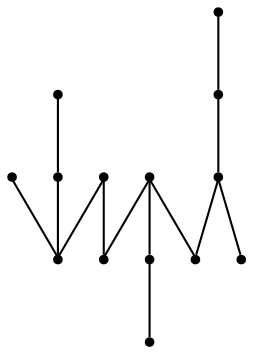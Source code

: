 graph {
  node [shape=point,comment="{\"directed\":false,\"doi\":\"10.1007/978-3-031-49272-3_14\",\"figure\":\"3 (3)\"}"]

  v0 [pos="1490.1592453843355,742.794605645187"]
  v1 [pos="1441.1347373454535,926.6299019338037"]
  v2 [pos="1441.1347373454535,902.1180119158627"]
  v3 [pos="1392.1135041100829,755.0495650457626"]
  v4 [pos="1392.113504110083,742.794605645187"]
  v5 [pos="1343.088996071201,779.5625042597369"]
  v6 [pos="1343.088996071201,742.794605645187"]
  v7 [pos="1294.0644880323193,742.794605645187"]
  v8 [pos="1294.0644880323193,877.6071710939548"]
  v9 [pos="1367.6001372933324,951.1429683230549"]
  v10 [pos="1245.0399799934376,853.0972522928035"]
  v11 [pos="1245.0399799934376,828.5853622748626"]
  v12 [pos="1196.0186195812319,804.0743942776779"]
  v13 [pos="1196.018619581232,791.8185128563457"]

  v0 -- v2 [id="-1",pos="1490.1592453843355,742.794605645187 1490.1581961754432,902.1180119158627 1490.1581961754432,902.1180119158627 1490.1581961754432,902.1180119158627 1441.1347373454535,902.1180119158627 1441.1347373454535,902.1180119158627 1441.1347373454535,902.1180119158627"]
  v1 -- v2 [id="-2",pos="1441.1347373454535,926.6299019338037 1441.1347373454535,902.1180119158627 1441.1347373454535,902.1180119158627 1441.1347373454535,902.1180119158627"]
  v1 -- v9 [id="-4",pos="1441.1347373454535,926.6299019338037 1441.1338153133968,951.1419191270215 1441.1338153133968,951.1419191270215 1441.1338153133968,951.1419191270215 1367.6001372933324,951.1429683230549 1367.6001372933324,951.1429683230549 1367.6001372933324,951.1429683230549"]
  v3 -- v2 [id="-6",pos="1392.1135041100829,755.0495650457626 1392.1133769332475,902.1180119158627 1392.1133769332475,902.1180119158627 1392.1133769332475,902.1180119158627 1441.1347373454535,902.1180119158627 1441.1347373454535,902.1180119158627 1441.1347373454535,902.1180119158627"]
  v4 -- v3 [id="-7",pos="1392.113504110083,742.794605645187 1392.1135041100829,755.0495650457626 1392.1135041100829,755.0495650457626 1392.1135041100829,755.0495650457626"]
  v11 -- v7 [id="-8",pos="1245.0399799934376,828.5853622748626 1294.0644880323193,828.5864114708958 1294.0644880323193,828.5864114708958 1294.0644880323193,828.5864114708958 1294.0644880323193,742.794605645187 1294.0644880323193,742.794605645187 1294.0644880323193,742.794605645187"]
  v12 -- v11 [id="-10",pos="1196.0186195812319,804.0743942776779 1196.019668790124,828.5864114708958 1196.019668790124,828.5864114708958 1196.019668790124,828.5864114708958 1245.0399799934376,828.5853622748626 1245.0399799934376,828.5853622748626 1245.0399799934376,828.5853622748626"]
  v8 -- v10 [id="-11",pos="1294.0644880323193,877.6071710939548 1245.0399799934376,877.6061218979215 1245.0399799934376,877.6061218979215 1245.0399799934376,877.6061218979215 1245.0399799934376,853.0972522928035 1245.0399799934376,853.0972522928035 1245.0399799934376,853.0972522928035"]
  v11 -- v10 [id="-12",pos="1245.0399799934376,828.5853622748626 1245.0399799934376,853.0972522928035 1245.0399799934376,853.0972522928035 1245.0399799934376,853.0972522928035"]
  v8 -- v5 [id="-16",pos="1294.0644880323193,877.6071710939548 1343.0888688943658,877.6061218979215 1343.0888688943658,877.6061218979215 1343.0888688943658,877.6061218979215 1343.088996071201,779.5625042597369 1343.088996071201,779.5625042597369 1343.088996071201,779.5625042597369"]
  v5 -- v6 [id="-18",pos="1343.088996071201,779.5625042597369 1343.088996071201,742.794605645187 1343.088996071201,742.794605645187 1343.088996071201,742.794605645187"]
  v13 -- v12 [id="-19",pos="1196.018619581232,791.8185128563457 1196.0186195812319,804.0743942776779 1196.0186195812319,804.0743942776779 1196.0186195812319,804.0743942776779"]
  v8 -- v9 [id="-20",pos="1294.0644880323193,877.6071710939548 1294.0644880323193,951.1419191270215 1294.0644880323193,951.1419191270215 1294.0644880323193,951.1419191270215 1367.6001372933324,951.1429683230549 1367.6001372933324,951.1429683230549 1367.6001372933324,951.1429683230549"]
}